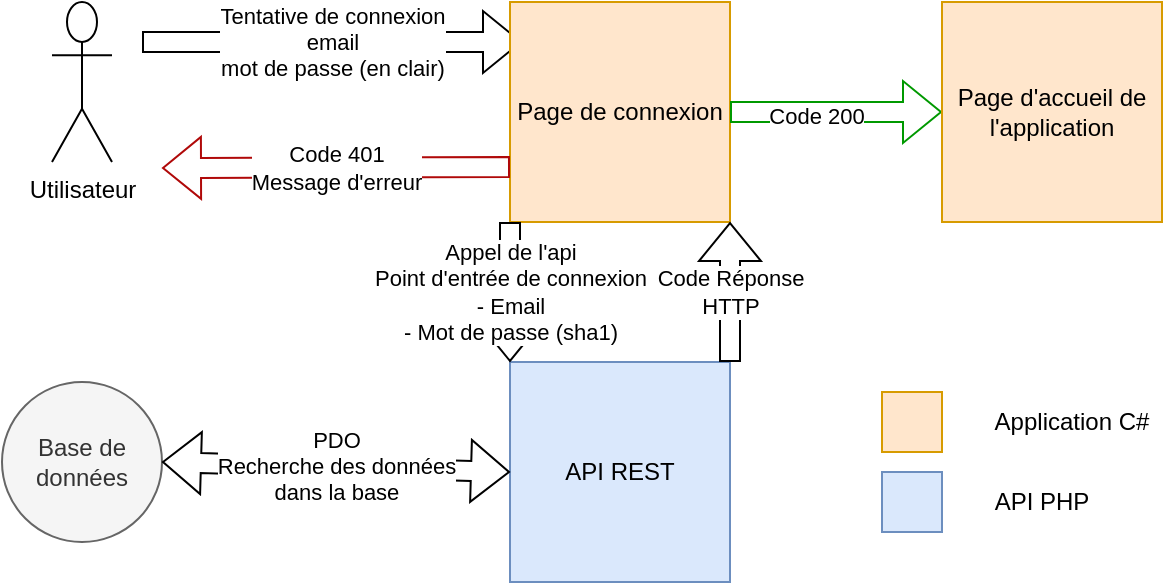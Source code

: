 <mxfile version="16.6.4" type="device"><diagram id="S99Dowh9Vh63dIfNuRPi" name="Page-1"><mxGraphModel dx="2062" dy="1062" grid="1" gridSize="10" guides="1" tooltips="1" connect="1" arrows="1" fold="1" page="1" pageScale="1" pageWidth="827" pageHeight="1169" math="0" shadow="0"><root><mxCell id="0"/><mxCell id="1" parent="0"/><mxCell id="nDunzEQtmhjrZkwYFzBR-1" value="Utilisateur" style="shape=umlActor;verticalLabelPosition=bottom;verticalAlign=top;html=1;outlineConnect=0;" vertex="1" parent="1"><mxGeometry x="75" y="170" width="30" height="80" as="geometry"/></mxCell><mxCell id="nDunzEQtmhjrZkwYFzBR-2" value="Tentative de connexion&lt;br&gt;email&lt;br&gt;mot de passe (en clair)" style="shape=flexArrow;endArrow=classic;html=1;rounded=0;" edge="1" parent="1"><mxGeometry width="50" height="50" relative="1" as="geometry"><mxPoint x="120" y="190" as="sourcePoint"/><mxPoint x="310" y="190" as="targetPoint"/></mxGeometry></mxCell><mxCell id="nDunzEQtmhjrZkwYFzBR-4" value="&lt;span style=&quot;&quot;&gt;Page de connexion&lt;/span&gt;" style="whiteSpace=wrap;html=1;aspect=fixed;fillColor=#ffe6cc;strokeColor=#d79b00;gradientColor=none;labelBackgroundColor=none;" vertex="1" parent="1"><mxGeometry x="304" y="170" width="110" height="110" as="geometry"/></mxCell><mxCell id="nDunzEQtmhjrZkwYFzBR-5" value="Code 401&lt;br&gt;Message d'erreur" style="shape=flexArrow;endArrow=classic;html=1;rounded=0;exitX=0;exitY=0.75;exitDx=0;exitDy=0;strokeColor=#B00909;" edge="1" parent="1" source="nDunzEQtmhjrZkwYFzBR-4"><mxGeometry width="50" height="50" relative="1" as="geometry"><mxPoint x="180" y="300" as="sourcePoint"/><mxPoint x="130" y="253" as="targetPoint"/></mxGeometry></mxCell><mxCell id="nDunzEQtmhjrZkwYFzBR-6" value="API REST" style="whiteSpace=wrap;html=1;aspect=fixed;labelBackgroundColor=none;fillColor=#dae8fc;strokeColor=#6c8ebf;" vertex="1" parent="1"><mxGeometry x="304" y="350" width="110" height="110" as="geometry"/></mxCell><mxCell id="nDunzEQtmhjrZkwYFzBR-7" value="Appel de l'api&lt;br&gt;Point d'entrée de connexion&lt;br&gt;- Email&lt;br&gt;- Mot de passe (sha1)" style="shape=flexArrow;endArrow=classic;html=1;rounded=0;exitX=0;exitY=1;exitDx=0;exitDy=0;entryX=0;entryY=0;entryDx=0;entryDy=0;" edge="1" parent="1" source="nDunzEQtmhjrZkwYFzBR-4" target="nDunzEQtmhjrZkwYFzBR-6"><mxGeometry width="50" height="50" relative="1" as="geometry"><mxPoint x="450" y="330" as="sourcePoint"/><mxPoint x="500" y="280" as="targetPoint"/></mxGeometry></mxCell><mxCell id="nDunzEQtmhjrZkwYFzBR-9" value="Code Réponse&lt;br&gt;HTTP" style="shape=flexArrow;endArrow=classic;html=1;rounded=0;entryX=1;entryY=1;entryDx=0;entryDy=0;exitX=1;exitY=0;exitDx=0;exitDy=0;" edge="1" parent="1" source="nDunzEQtmhjrZkwYFzBR-6" target="nDunzEQtmhjrZkwYFzBR-4"><mxGeometry width="50" height="50" relative="1" as="geometry"><mxPoint x="480" y="360" as="sourcePoint"/><mxPoint x="530" y="310" as="targetPoint"/></mxGeometry></mxCell><mxCell id="nDunzEQtmhjrZkwYFzBR-10" value="" style="shape=flexArrow;endArrow=classic;html=1;rounded=0;strokeColor=#009900;exitX=1;exitY=0.5;exitDx=0;exitDy=0;entryX=0;entryY=0.5;entryDx=0;entryDy=0;" edge="1" parent="1" source="nDunzEQtmhjrZkwYFzBR-4" target="nDunzEQtmhjrZkwYFzBR-15"><mxGeometry width="50" height="50" relative="1" as="geometry"><mxPoint x="414" y="214.5" as="sourcePoint"/><mxPoint x="510" y="215" as="targetPoint"/></mxGeometry></mxCell><mxCell id="nDunzEQtmhjrZkwYFzBR-11" value="Code 200" style="edgeLabel;html=1;align=center;verticalAlign=middle;resizable=0;points=[];" vertex="1" connectable="0" parent="nDunzEQtmhjrZkwYFzBR-10"><mxGeometry x="-0.189" y="5" relative="1" as="geometry"><mxPoint y="7" as="offset"/></mxGeometry></mxCell><mxCell id="nDunzEQtmhjrZkwYFzBR-12" value="Base de données" style="ellipse;whiteSpace=wrap;html=1;aspect=fixed;labelBackgroundColor=none;fillColor=#f5f5f5;fontColor=#333333;strokeColor=#666666;" vertex="1" parent="1"><mxGeometry x="50" y="360" width="80" height="80" as="geometry"/></mxCell><mxCell id="nDunzEQtmhjrZkwYFzBR-13" value="PDO&lt;br&gt;Recherche des données&lt;br&gt;dans la base" style="shape=flexArrow;endArrow=classic;startArrow=classic;html=1;rounded=0;strokeColor=#000000;entryX=0;entryY=0.5;entryDx=0;entryDy=0;exitX=1;exitY=0.5;exitDx=0;exitDy=0;" edge="1" parent="1" source="nDunzEQtmhjrZkwYFzBR-12" target="nDunzEQtmhjrZkwYFzBR-6"><mxGeometry width="100" height="100" relative="1" as="geometry"><mxPoint x="180" y="530" as="sourcePoint"/><mxPoint x="280" y="430" as="targetPoint"/></mxGeometry></mxCell><mxCell id="nDunzEQtmhjrZkwYFzBR-15" value="Page d'accueil de l'application" style="whiteSpace=wrap;html=1;aspect=fixed;fillColor=#ffe6cc;strokeColor=#d79b00;gradientColor=none;labelBackgroundColor=none;" vertex="1" parent="1"><mxGeometry x="520" y="170" width="110" height="110" as="geometry"/></mxCell><mxCell id="nDunzEQtmhjrZkwYFzBR-17" value="" style="whiteSpace=wrap;html=1;aspect=fixed;labelBackgroundColor=none;fillColor=#dae8fc;strokeColor=#6c8ebf;" vertex="1" parent="1"><mxGeometry x="490" y="405" width="30" height="30" as="geometry"/></mxCell><mxCell id="nDunzEQtmhjrZkwYFzBR-18" value="" style="whiteSpace=wrap;html=1;aspect=fixed;fillColor=#ffe6cc;strokeColor=#d79b00;gradientColor=none;labelBackgroundColor=none;" vertex="1" parent="1"><mxGeometry x="490" y="365" width="30" height="30" as="geometry"/></mxCell><mxCell id="nDunzEQtmhjrZkwYFzBR-21" value="API PHP" style="text;html=1;strokeColor=none;fillColor=none;align=center;verticalAlign=middle;whiteSpace=wrap;rounded=0;labelBackgroundColor=none;fontSize=12;" vertex="1" parent="1"><mxGeometry x="540" y="405" width="60" height="30" as="geometry"/></mxCell><mxCell id="nDunzEQtmhjrZkwYFzBR-22" value="Application C#" style="text;html=1;strokeColor=none;fillColor=none;align=center;verticalAlign=middle;whiteSpace=wrap;rounded=0;labelBackgroundColor=none;fontSize=12;" vertex="1" parent="1"><mxGeometry x="540" y="365" width="90" height="30" as="geometry"/></mxCell></root></mxGraphModel></diagram></mxfile>